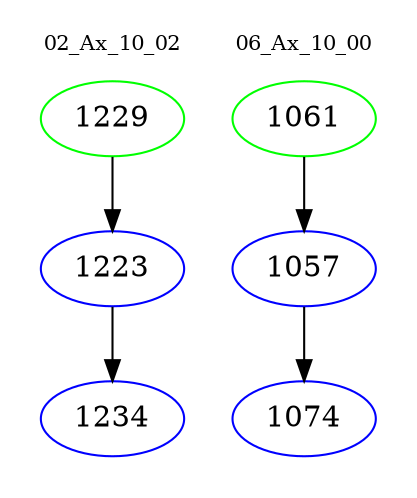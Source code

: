 digraph{
subgraph cluster_0 {
color = white
label = "02_Ax_10_02";
fontsize=10;
T0_1229 [label="1229", color="green"]
T0_1229 -> T0_1223 [color="black"]
T0_1223 [label="1223", color="blue"]
T0_1223 -> T0_1234 [color="black"]
T0_1234 [label="1234", color="blue"]
}
subgraph cluster_1 {
color = white
label = "06_Ax_10_00";
fontsize=10;
T1_1061 [label="1061", color="green"]
T1_1061 -> T1_1057 [color="black"]
T1_1057 [label="1057", color="blue"]
T1_1057 -> T1_1074 [color="black"]
T1_1074 [label="1074", color="blue"]
}
}
